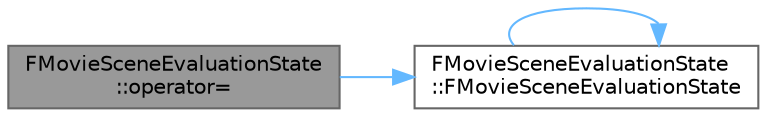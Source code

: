 digraph "FMovieSceneEvaluationState::operator="
{
 // INTERACTIVE_SVG=YES
 // LATEX_PDF_SIZE
  bgcolor="transparent";
  edge [fontname=Helvetica,fontsize=10,labelfontname=Helvetica,labelfontsize=10];
  node [fontname=Helvetica,fontsize=10,shape=box,height=0.2,width=0.4];
  rankdir="LR";
  Node1 [id="Node000001",label="FMovieSceneEvaluationState\l::operator=",height=0.2,width=0.4,color="gray40", fillcolor="grey60", style="filled", fontcolor="black",tooltip=" "];
  Node1 -> Node2 [id="edge1_Node000001_Node000002",color="steelblue1",style="solid",tooltip=" "];
  Node2 [id="Node000002",label="FMovieSceneEvaluationState\l::FMovieSceneEvaluationState",height=0.2,width=0.4,color="grey40", fillcolor="white", style="filled",URL="$da/d40/structFMovieSceneEvaluationState.html#ad189f99fb1cfa0154152c4702d481cc2",tooltip=" "];
  Node2 -> Node2 [id="edge2_Node000002_Node000002",color="steelblue1",style="solid",tooltip=" "];
}
